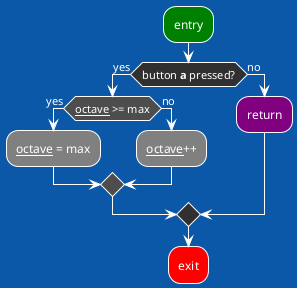 @startuml


!theme amiga


!$grey1 = "303030"
!$grey2 = "4d4d4d"
!$grey3 = "808080"


#green:entry;

#$grey1:if (button **a** pressed?) then (yes)
 #$grey2:if (__octave__ >= max) then (yes)
  #$grey3:__octave__ = max;
 else (no)
  #$grey3:__octave__++;

endif
else (no)
 #purple:return;
endif

#red:exit;

@enduml

